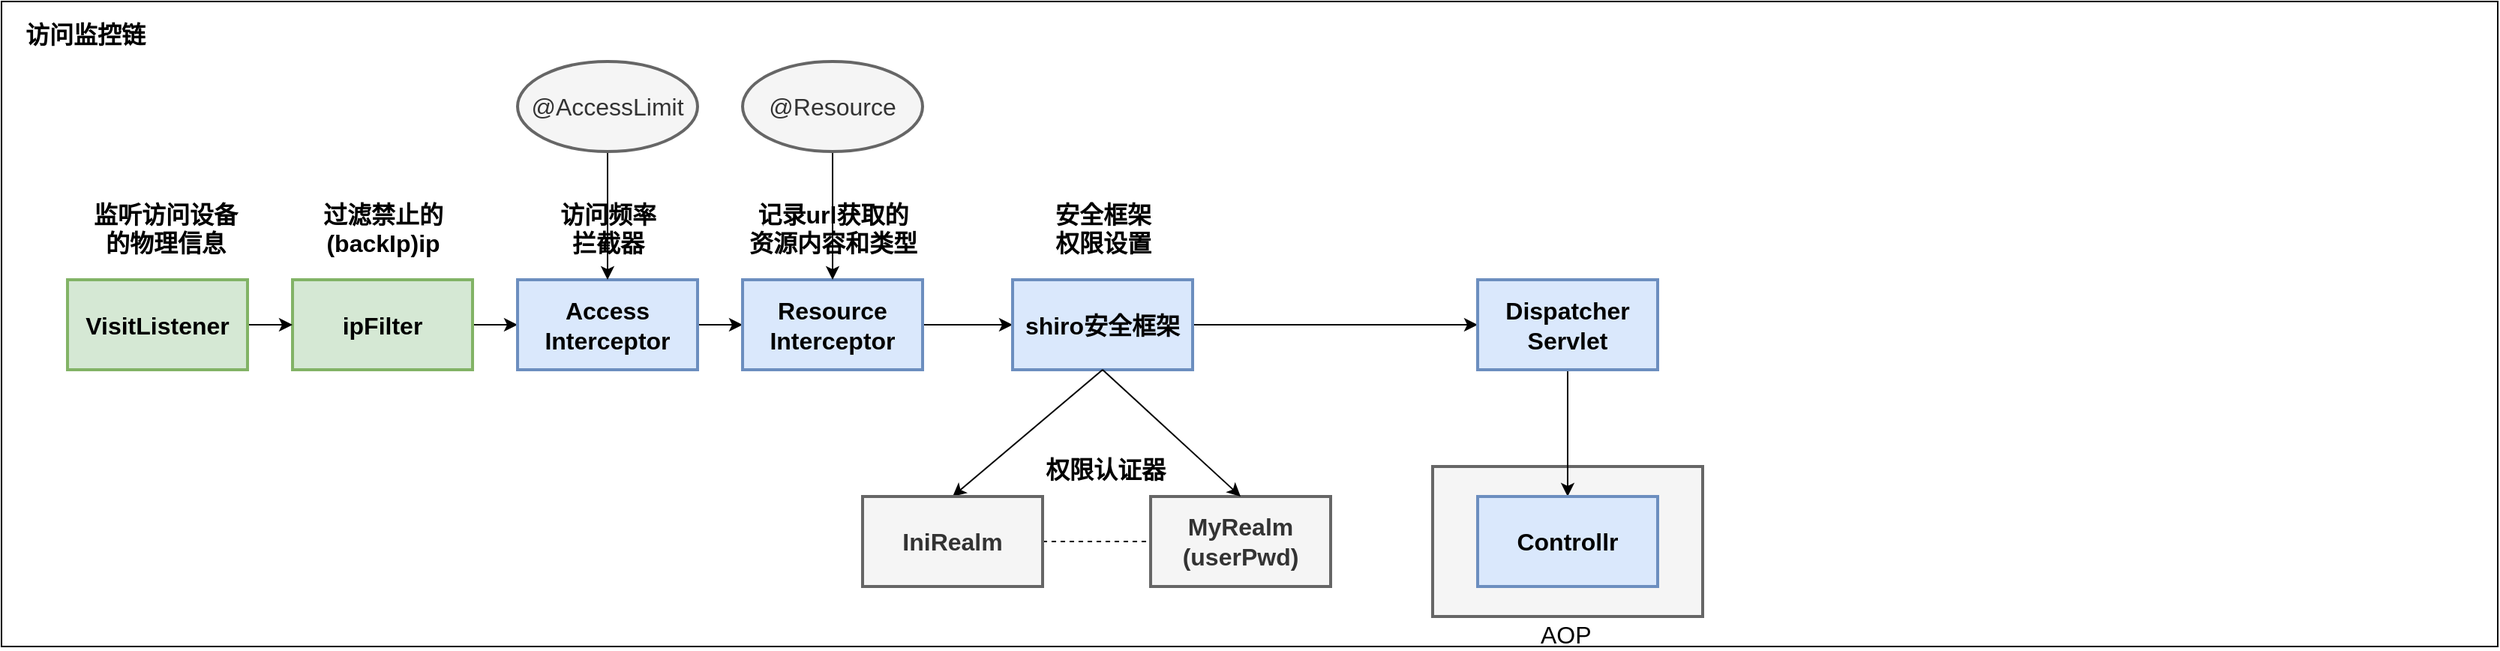 <mxfile version="12.2.4" pages="1"><diagram id="qnfm2aPz_V1zT89Mv5-x" name="Page-1"><mxGraphModel dx="1877" dy="2902" grid="1" gridSize="10" guides="1" tooltips="1" connect="1" arrows="1" fold="1" page="1" pageScale="1" pageWidth="827" pageHeight="1169" math="0" shadow="0"><root><mxCell id="0"/><mxCell id="1" parent="0"/><mxCell id="2" value="" style="rounded=0;whiteSpace=wrap;html=1;" parent="1" vertex="1"><mxGeometry x="-1654" y="-1170" width="1664" height="430" as="geometry"/></mxCell><mxCell id="52" value="" style="rounded=0;whiteSpace=wrap;html=1;strokeWidth=2;fontSize=16;align=center;fillColor=#f5f5f5;strokeColor=#666666;fontColor=#333333;" parent="1" vertex="1"><mxGeometry x="-700" y="-860" width="180" height="100" as="geometry"/></mxCell><mxCell id="3" value="访问监控链" style="text;html=1;resizable=0;points=[];autosize=1;align=left;verticalAlign=top;spacingTop=-4;fontStyle=1;strokeWidth=2;fontSize=16;" parent="1" vertex="1"><mxGeometry x="-1640" y="-1160" width="80" height="20" as="geometry"/></mxCell><mxCell id="12" value="" style="edgeStyle=orthogonalEdgeStyle;rounded=0;orthogonalLoop=1;jettySize=auto;html=1;fontSize=16;" parent="1" source="5" target="11" edge="1"><mxGeometry relative="1" as="geometry"/></mxCell><mxCell id="5" value="ipFilter" style="rounded=0;whiteSpace=wrap;html=1;strokeWidth=2;fontSize=16;fontStyle=1;fillColor=#d5e8d4;strokeColor=#82b366;" parent="1" vertex="1"><mxGeometry x="-1460" y="-984.5" width="120" height="60" as="geometry"/></mxCell><mxCell id="17" value="" style="edgeStyle=orthogonalEdgeStyle;rounded=0;orthogonalLoop=1;jettySize=auto;html=1;fontSize=16;" parent="1" source="11" target="16" edge="1"><mxGeometry relative="1" as="geometry"/></mxCell><mxCell id="11" value="Access&lt;br&gt;Interceptor" style="rounded=0;whiteSpace=wrap;html=1;strokeWidth=2;fontSize=16;fontStyle=1;fillColor=#dae8fc;strokeColor=#6c8ebf;" parent="1" vertex="1"><mxGeometry x="-1310" y="-984.5" width="120" height="60" as="geometry"/></mxCell><mxCell id="30" value="" style="edgeStyle=orthogonalEdgeStyle;rounded=0;orthogonalLoop=1;jettySize=auto;html=1;fontSize=16;" parent="1" source="16" target="29" edge="1"><mxGeometry relative="1" as="geometry"/></mxCell><mxCell id="16" value="Resource&lt;br&gt;Interceptor" style="rounded=0;whiteSpace=wrap;html=1;strokeWidth=2;fontSize=16;fontStyle=1;fillColor=#dae8fc;strokeColor=#6c8ebf;" parent="1" vertex="1"><mxGeometry x="-1160" y="-984.5" width="120" height="60" as="geometry"/></mxCell><mxCell id="49" value="" style="edgeStyle=orthogonalEdgeStyle;rounded=0;orthogonalLoop=1;jettySize=auto;html=1;fontSize=16;" parent="1" source="29" target="48" edge="1"><mxGeometry relative="1" as="geometry"/></mxCell><mxCell id="29" value="shiro安全框架" style="rounded=0;whiteSpace=wrap;html=1;strokeWidth=2;fontSize=16;fontStyle=1;fillColor=#dae8fc;strokeColor=#6c8ebf;" parent="1" vertex="1"><mxGeometry x="-980" y="-984.5" width="120" height="60" as="geometry"/></mxCell><mxCell id="51" value="" style="edgeStyle=orthogonalEdgeStyle;rounded=0;orthogonalLoop=1;jettySize=auto;html=1;fontSize=16;" parent="1" source="48" target="50" edge="1"><mxGeometry relative="1" as="geometry"/></mxCell><mxCell id="48" value="Dispatcher&lt;br&gt;Servlet" style="rounded=0;whiteSpace=wrap;html=1;strokeWidth=2;fontSize=16;fontStyle=1;fillColor=#dae8fc;strokeColor=#6c8ebf;" parent="1" vertex="1"><mxGeometry x="-670" y="-984.5" width="120" height="60" as="geometry"/></mxCell><mxCell id="50" value="Controllr" style="rounded=0;whiteSpace=wrap;html=1;strokeWidth=2;fontSize=16;fontStyle=1;fillColor=#dae8fc;strokeColor=#6c8ebf;" parent="1" vertex="1"><mxGeometry x="-670" y="-840" width="120" height="60" as="geometry"/></mxCell><mxCell id="6" value="过滤禁止的&lt;br&gt;(backIp)ip" style="text;html=1;resizable=0;points=[];autosize=1;align=center;verticalAlign=top;spacingTop=-4;fontSize=16;fontStyle=1" parent="1" vertex="1"><mxGeometry x="-1450" y="-1040" width="100" height="40" as="geometry"/></mxCell><mxCell id="9" value="" style="edgeStyle=orthogonalEdgeStyle;rounded=0;orthogonalLoop=1;jettySize=auto;html=1;fontSize=16;" parent="1" source="8" target="5" edge="1"><mxGeometry relative="1" as="geometry"/></mxCell><mxCell id="8" value="VisitListener" style="rounded=0;whiteSpace=wrap;html=1;strokeWidth=2;fontSize=16;fillColor=#d5e8d4;strokeColor=#82b366;fontStyle=1" parent="1" vertex="1"><mxGeometry x="-1610" y="-984.5" width="120" height="60" as="geometry"/></mxCell><mxCell id="10" value="监听访问设备&lt;br&gt;的物理信息" style="text;html=1;resizable=0;points=[];autosize=1;align=center;verticalAlign=top;spacingTop=-4;fontSize=16;fontStyle=1" parent="1" vertex="1"><mxGeometry x="-1600" y="-1040" width="110" height="40" as="geometry"/></mxCell><mxCell id="13" value="访问频率&lt;br&gt;拦截器" style="text;html=1;resizable=0;points=[];autosize=1;align=center;verticalAlign=top;spacingTop=-4;fontSize=16;fontStyle=1" parent="1" vertex="1"><mxGeometry x="-1290" y="-1040" width="80" height="40" as="geometry"/></mxCell><mxCell id="20" value="记录url获取的&lt;br&gt;资源内容和类型" style="text;html=1;resizable=0;points=[];autosize=1;align=center;verticalAlign=top;spacingTop=-4;fontSize=16;fontStyle=1" parent="1" vertex="1"><mxGeometry x="-1165" y="-1040" width="130" height="40" as="geometry"/></mxCell><mxCell id="24" value="" style="edgeStyle=orthogonalEdgeStyle;rounded=0;orthogonalLoop=1;jettySize=auto;html=1;fontSize=16;" parent="1" source="23" target="16" edge="1"><mxGeometry relative="1" as="geometry"/></mxCell><mxCell id="23" value="@Resource" style="ellipse;whiteSpace=wrap;html=1;strokeWidth=2;fontSize=16;align=center;fillColor=#f5f5f5;strokeColor=#666666;fontColor=#333333;" parent="1" vertex="1"><mxGeometry x="-1160" y="-1130" width="120" height="60" as="geometry"/></mxCell><mxCell id="28" value="" style="edgeStyle=orthogonalEdgeStyle;rounded=0;orthogonalLoop=1;jettySize=auto;html=1;fontSize=16;" parent="1" source="27" target="11" edge="1"><mxGeometry relative="1" as="geometry"/></mxCell><mxCell id="27" value="@AccessLimit" style="ellipse;whiteSpace=wrap;html=1;strokeWidth=2;fontSize=16;align=center;fillColor=#f5f5f5;strokeColor=#666666;fontColor=#333333;" parent="1" vertex="1"><mxGeometry x="-1310" y="-1130" width="120" height="60" as="geometry"/></mxCell><mxCell id="33" value="安全框架&lt;br&gt;权限设置" style="text;html=1;resizable=0;points=[];autosize=1;align=center;verticalAlign=top;spacingTop=-4;fontSize=16;fontStyle=1" parent="1" vertex="1"><mxGeometry x="-960" y="-1040" width="80" height="40" as="geometry"/></mxCell><mxCell id="37" value="" style="endArrow=classic;html=1;fontSize=16;exitX=0.5;exitY=1;exitDx=0;exitDy=0;entryX=0.5;entryY=0;entryDx=0;entryDy=0;" parent="1" source="29" target="40" edge="1"><mxGeometry width="50" height="50" relative="1" as="geometry"><mxPoint x="-1410" y="-670" as="sourcePoint"/><mxPoint x="-1030" y="-840" as="targetPoint"/><Array as="points"/></mxGeometry></mxCell><mxCell id="39" value="" style="endArrow=none;dashed=1;html=1;fontSize=16;exitX=1;exitY=0.5;exitDx=0;exitDy=0;entryX=0;entryY=0.5;entryDx=0;entryDy=0;" parent="1" source="40" target="41" edge="1"><mxGeometry width="50" height="50" relative="1" as="geometry"><mxPoint x="-970" y="-800" as="sourcePoint"/><mxPoint x="-910" y="-850" as="targetPoint"/></mxGeometry></mxCell><mxCell id="40" value="IniRealm" style="rounded=0;whiteSpace=wrap;html=1;strokeWidth=2;fontSize=16;fontStyle=1;fillColor=#f5f5f5;strokeColor=#666666;fontColor=#333333;" parent="1" vertex="1"><mxGeometry x="-1080" y="-840" width="120" height="60" as="geometry"/></mxCell><mxCell id="41" value="MyRealm&lt;br&gt;(userPwd)" style="rounded=0;whiteSpace=wrap;html=1;strokeWidth=2;fontSize=16;fontStyle=1;fillColor=#f5f5f5;strokeColor=#666666;fontColor=#333333;" parent="1" vertex="1"><mxGeometry x="-888" y="-840" width="120" height="60" as="geometry"/></mxCell><mxCell id="45" value="" style="endArrow=classic;html=1;fontSize=16;exitX=0.5;exitY=1;exitDx=0;exitDy=0;entryX=0.5;entryY=0;entryDx=0;entryDy=0;" parent="1" source="29" target="41" edge="1"><mxGeometry width="50" height="50" relative="1" as="geometry"><mxPoint x="-910" y="-914.5" as="sourcePoint"/><mxPoint x="-1010" y="-830" as="targetPoint"/><Array as="points"/></mxGeometry></mxCell><mxCell id="46" value="权限认证器" style="text;html=1;resizable=0;points=[];autosize=1;align=left;verticalAlign=top;spacingTop=-4;fontSize=16;fontStyle=1" parent="1" vertex="1"><mxGeometry x="-960" y="-870" width="100" height="20" as="geometry"/></mxCell><mxCell id="55" value="AOP" style="text;html=1;resizable=0;points=[];autosize=1;align=left;verticalAlign=top;spacingTop=-4;fontSize=16;" parent="1" vertex="1"><mxGeometry x="-630" y="-760" width="50" height="20" as="geometry"/></mxCell></root></mxGraphModel></diagram></mxfile>